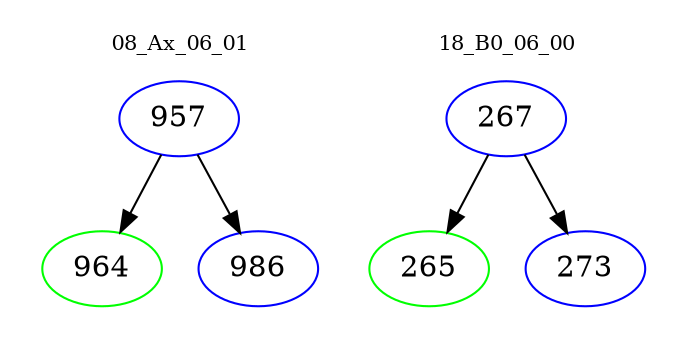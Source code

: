 digraph{
subgraph cluster_0 {
color = white
label = "08_Ax_06_01";
fontsize=10;
T0_957 [label="957", color="blue"]
T0_957 -> T0_964 [color="black"]
T0_964 [label="964", color="green"]
T0_957 -> T0_986 [color="black"]
T0_986 [label="986", color="blue"]
}
subgraph cluster_1 {
color = white
label = "18_B0_06_00";
fontsize=10;
T1_267 [label="267", color="blue"]
T1_267 -> T1_265 [color="black"]
T1_265 [label="265", color="green"]
T1_267 -> T1_273 [color="black"]
T1_273 [label="273", color="blue"]
}
}
